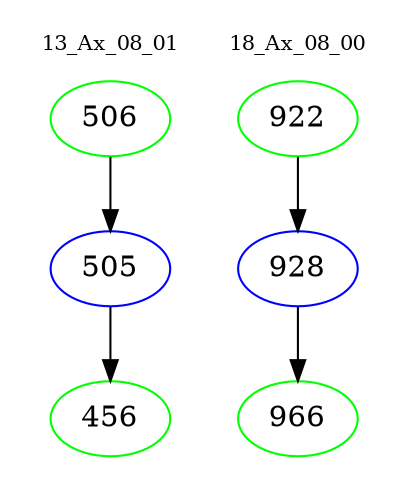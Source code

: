 digraph{
subgraph cluster_0 {
color = white
label = "13_Ax_08_01";
fontsize=10;
T0_506 [label="506", color="green"]
T0_506 -> T0_505 [color="black"]
T0_505 [label="505", color="blue"]
T0_505 -> T0_456 [color="black"]
T0_456 [label="456", color="green"]
}
subgraph cluster_1 {
color = white
label = "18_Ax_08_00";
fontsize=10;
T1_922 [label="922", color="green"]
T1_922 -> T1_928 [color="black"]
T1_928 [label="928", color="blue"]
T1_928 -> T1_966 [color="black"]
T1_966 [label="966", color="green"]
}
}
